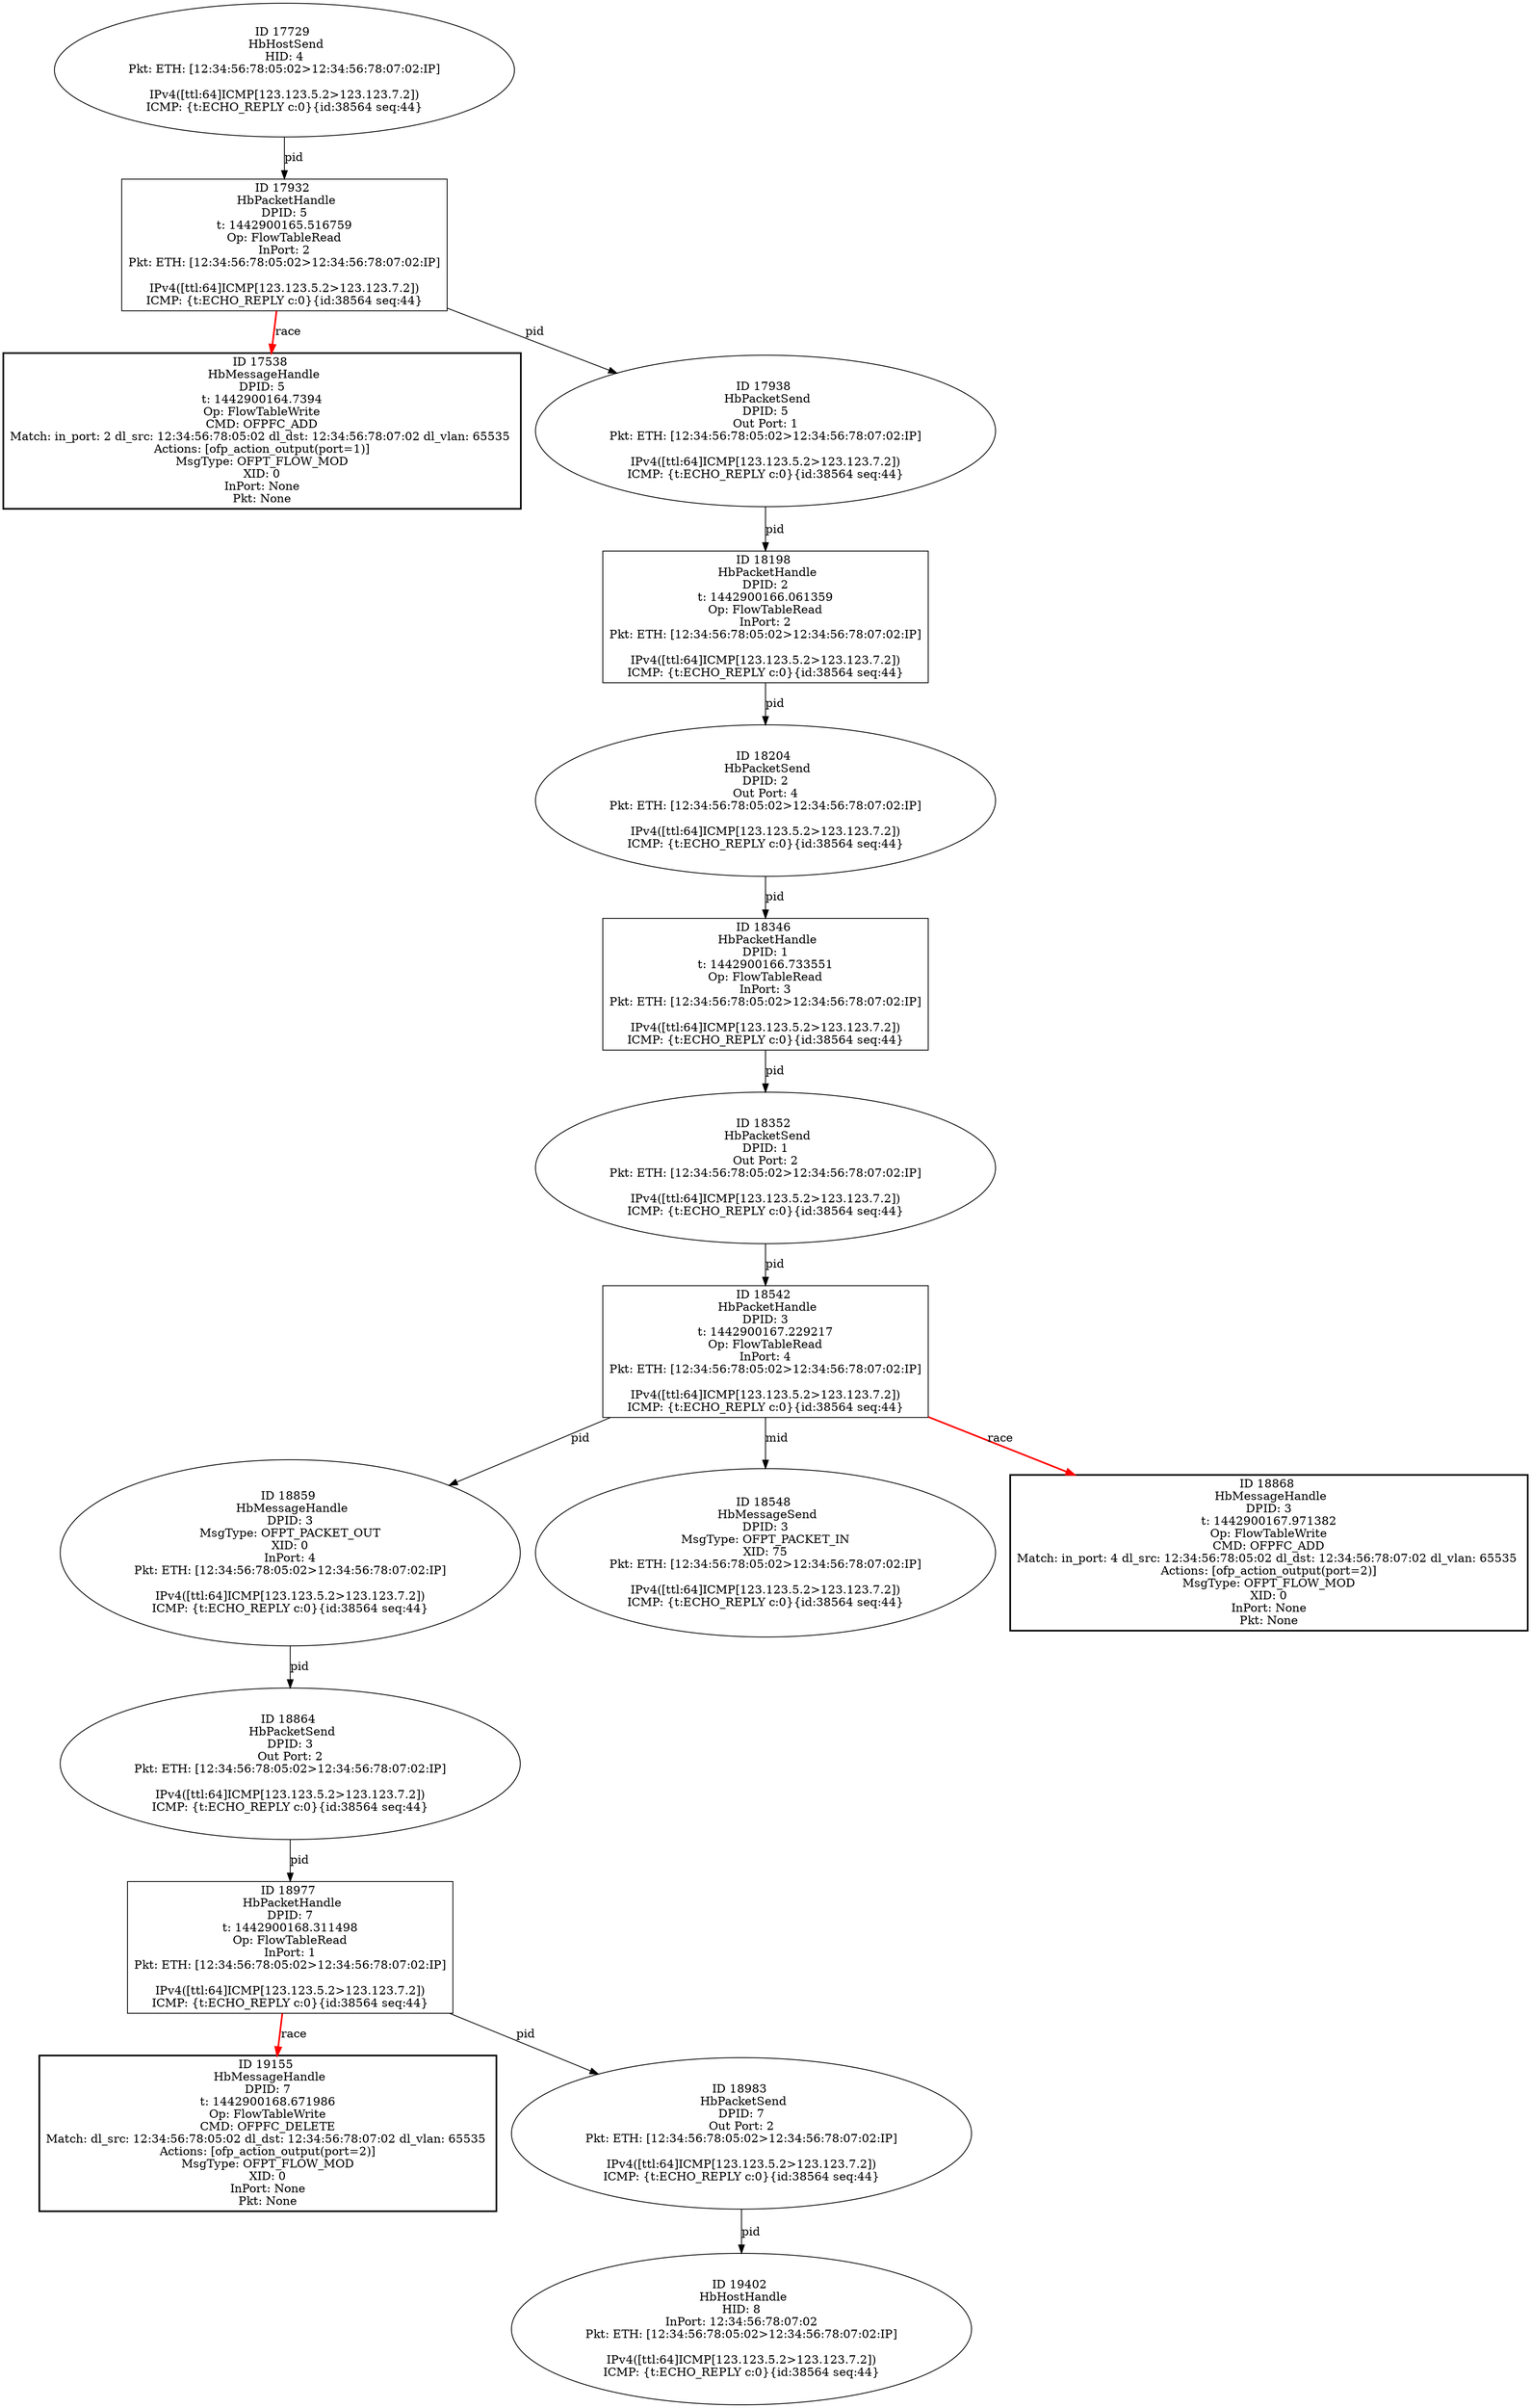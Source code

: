 strict digraph G {
17729 [shape=oval, event=<hb_events.HbHostSend object at 0x10b897410>, label="ID 17729 
 HbHostSend
HID: 4
Pkt: ETH: [12:34:56:78:05:02>12:34:56:78:07:02:IP]

IPv4([ttl:64]ICMP[123.123.5.2>123.123.7.2])
ICMP: {t:ECHO_REPLY c:0}{id:38564 seq:44}"];
17538 [shape=box, style=bold, event=<hb_events.HbMessageHandle object at 0x10b7d65d0>, label="ID 17538 
 HbMessageHandle
DPID: 5
t: 1442900164.7394
Op: FlowTableWrite
CMD: OFPFC_ADD
Match: in_port: 2 dl_src: 12:34:56:78:05:02 dl_dst: 12:34:56:78:07:02 dl_vlan: 65535 
Actions: [ofp_action_output(port=1)]
MsgType: OFPT_FLOW_MOD
XID: 0
InPort: None
Pkt: None"];
19155 [shape=box, style=bold, event=<hb_events.HbMessageHandle object at 0x10c0bc310>, label="ID 19155 
 HbMessageHandle
DPID: 7
t: 1442900168.671986
Op: FlowTableWrite
CMD: OFPFC_DELETE
Match: dl_src: 12:34:56:78:05:02 dl_dst: 12:34:56:78:07:02 dl_vlan: 65535 
Actions: [ofp_action_output(port=2)]
MsgType: OFPT_FLOW_MOD
XID: 0
InPort: None
Pkt: None"];
18983 [shape=oval, event=<hb_events.HbPacketSend object at 0x10bf33a10>, label="ID 18983 
 HbPacketSend
DPID: 7
Out Port: 2
Pkt: ETH: [12:34:56:78:05:02>12:34:56:78:07:02:IP]

IPv4([ttl:64]ICMP[123.123.5.2>123.123.7.2])
ICMP: {t:ECHO_REPLY c:0}{id:38564 seq:44}"];
18346 [shape=box, event=<hb_events.HbPacketHandle object at 0x10bbee8d0>, label="ID 18346 
 HbPacketHandle
DPID: 1
t: 1442900166.733551
Op: FlowTableRead
InPort: 3
Pkt: ETH: [12:34:56:78:05:02>12:34:56:78:07:02:IP]

IPv4([ttl:64]ICMP[123.123.5.2>123.123.7.2])
ICMP: {t:ECHO_REPLY c:0}{id:38564 seq:44}"];
18859 [shape=oval, event=<hb_events.HbMessageHandle object at 0x10bea9750>, label="ID 18859 
 HbMessageHandle
DPID: 3
MsgType: OFPT_PACKET_OUT
XID: 0
InPort: 4
Pkt: ETH: [12:34:56:78:05:02>12:34:56:78:07:02:IP]

IPv4([ttl:64]ICMP[123.123.5.2>123.123.7.2])
ICMP: {t:ECHO_REPLY c:0}{id:38564 seq:44}"];
17932 [shape=box, event=<hb_events.HbPacketHandle object at 0x10b9b2250>, label="ID 17932 
 HbPacketHandle
DPID: 5
t: 1442900165.516759
Op: FlowTableRead
InPort: 2
Pkt: ETH: [12:34:56:78:05:02>12:34:56:78:07:02:IP]

IPv4([ttl:64]ICMP[123.123.5.2>123.123.7.2])
ICMP: {t:ECHO_REPLY c:0}{id:38564 seq:44}"];
18542 [shape=box, event=<hb_events.HbPacketHandle object at 0x10bcf79d0>, label="ID 18542 
 HbPacketHandle
DPID: 3
t: 1442900167.229217
Op: FlowTableRead
InPort: 4
Pkt: ETH: [12:34:56:78:05:02>12:34:56:78:07:02:IP]

IPv4([ttl:64]ICMP[123.123.5.2>123.123.7.2])
ICMP: {t:ECHO_REPLY c:0}{id:38564 seq:44}"];
18352 [shape=oval, event=<hb_events.HbPacketSend object at 0x10bbc20d0>, label="ID 18352 
 HbPacketSend
DPID: 1
Out Port: 2
Pkt: ETH: [12:34:56:78:05:02>12:34:56:78:07:02:IP]

IPv4([ttl:64]ICMP[123.123.5.2>123.123.7.2])
ICMP: {t:ECHO_REPLY c:0}{id:38564 seq:44}"];
17938 [shape=oval, event=<hb_events.HbPacketSend object at 0x10b9748d0>, label="ID 17938 
 HbPacketSend
DPID: 5
Out Port: 1
Pkt: ETH: [12:34:56:78:05:02>12:34:56:78:07:02:IP]

IPv4([ttl:64]ICMP[123.123.5.2>123.123.7.2])
ICMP: {t:ECHO_REPLY c:0}{id:38564 seq:44}"];
18864 [shape=oval, event=<hb_events.HbPacketSend object at 0x10bea9cd0>, label="ID 18864 
 HbPacketSend
DPID: 3
Out Port: 2
Pkt: ETH: [12:34:56:78:05:02>12:34:56:78:07:02:IP]

IPv4([ttl:64]ICMP[123.123.5.2>123.123.7.2])
ICMP: {t:ECHO_REPLY c:0}{id:38564 seq:44}"];
18548 [shape=oval, event=<hb_events.HbMessageSend object at 0x10bcc8390>, label="ID 18548 
 HbMessageSend
DPID: 3
MsgType: OFPT_PACKET_IN
XID: 75
Pkt: ETH: [12:34:56:78:05:02>12:34:56:78:07:02:IP]

IPv4([ttl:64]ICMP[123.123.5.2>123.123.7.2])
ICMP: {t:ECHO_REPLY c:0}{id:38564 seq:44}"];
18977 [shape=box, event=<hb_events.HbPacketHandle object at 0x10bfc29d0>, label="ID 18977 
 HbPacketHandle
DPID: 7
t: 1442900168.311498
Op: FlowTableRead
InPort: 1
Pkt: ETH: [12:34:56:78:05:02>12:34:56:78:07:02:IP]

IPv4([ttl:64]ICMP[123.123.5.2>123.123.7.2])
ICMP: {t:ECHO_REPLY c:0}{id:38564 seq:44}"];
18198 [shape=box, event=<hb_events.HbPacketHandle object at 0x10bb17250>, label="ID 18198 
 HbPacketHandle
DPID: 2
t: 1442900166.061359
Op: FlowTableRead
InPort: 2
Pkt: ETH: [12:34:56:78:05:02>12:34:56:78:07:02:IP]

IPv4([ttl:64]ICMP[123.123.5.2>123.123.7.2])
ICMP: {t:ECHO_REPLY c:0}{id:38564 seq:44}"];
18868 [shape=box, style=bold, event=<hb_events.HbMessageHandle object at 0x10beffd90>, label="ID 18868 
 HbMessageHandle
DPID: 3
t: 1442900167.971382
Op: FlowTableWrite
CMD: OFPFC_ADD
Match: in_port: 4 dl_src: 12:34:56:78:05:02 dl_dst: 12:34:56:78:07:02 dl_vlan: 65535 
Actions: [ofp_action_output(port=2)]
MsgType: OFPT_FLOW_MOD
XID: 0
InPort: None
Pkt: None"];
18204 [shape=oval, event=<hb_events.HbPacketSend object at 0x10bb24390>, label="ID 18204 
 HbPacketSend
DPID: 2
Out Port: 4
Pkt: ETH: [12:34:56:78:05:02>12:34:56:78:07:02:IP]

IPv4([ttl:64]ICMP[123.123.5.2>123.123.7.2])
ICMP: {t:ECHO_REPLY c:0}{id:38564 seq:44}"];
19402 [shape=oval, event=<hb_events.HbHostHandle object at 0x10c1f4c50>, label="ID 19402 
 HbHostHandle
HID: 8
InPort: 12:34:56:78:07:02
Pkt: ETH: [12:34:56:78:05:02>12:34:56:78:07:02:IP]

IPv4([ttl:64]ICMP[123.123.5.2>123.123.7.2])
ICMP: {t:ECHO_REPLY c:0}{id:38564 seq:44}"];
17729 -> 17932  [rel=pid, label=pid];
18983 -> 19402  [rel=pid, label=pid];
18346 -> 18352  [rel=pid, label=pid];
18859 -> 18864  [rel=pid, label=pid];
17932 -> 17938  [rel=pid, label=pid];
17932 -> 17538  [harmful=True, color=red, style=bold, rel=race, label=race];
18542 -> 18868  [harmful=True, color=red, style=bold, rel=race, label=race];
18542 -> 18859  [rel=pid, label=pid];
18542 -> 18548  [rel=mid, label=mid];
18352 -> 18542  [rel=pid, label=pid];
17938 -> 18198  [rel=pid, label=pid];
18864 -> 18977  [rel=pid, label=pid];
18977 -> 19155  [harmful=True, color=red, style=bold, rel=race, label=race];
18977 -> 18983  [rel=pid, label=pid];
18198 -> 18204  [rel=pid, label=pid];
18204 -> 18346  [rel=pid, label=pid];
}
